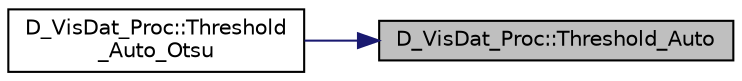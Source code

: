 digraph "D_VisDat_Proc::Threshold_Auto"
{
 // LATEX_PDF_SIZE
  edge [fontname="Helvetica",fontsize="10",labelfontname="Helvetica",labelfontsize="10"];
  node [fontname="Helvetica",fontsize="10",shape=record];
  rankdir="RL";
  Node1 [label="D_VisDat_Proc::Threshold_Auto",height=0.2,width=0.4,color="black", fillcolor="grey75", style="filled", fontcolor="black",tooltip=" "];
  Node1 -> Node2 [dir="back",color="midnightblue",fontsize="10",style="solid",fontname="Helvetica"];
  Node2 [label="D_VisDat_Proc::Threshold\l_Auto_Otsu",height=0.2,width=0.4,color="black", fillcolor="white", style="filled",URL="$class_d___vis_dat___proc.html#a375306a5691e77c85c033fad740f80da",tooltip=" "];
}
